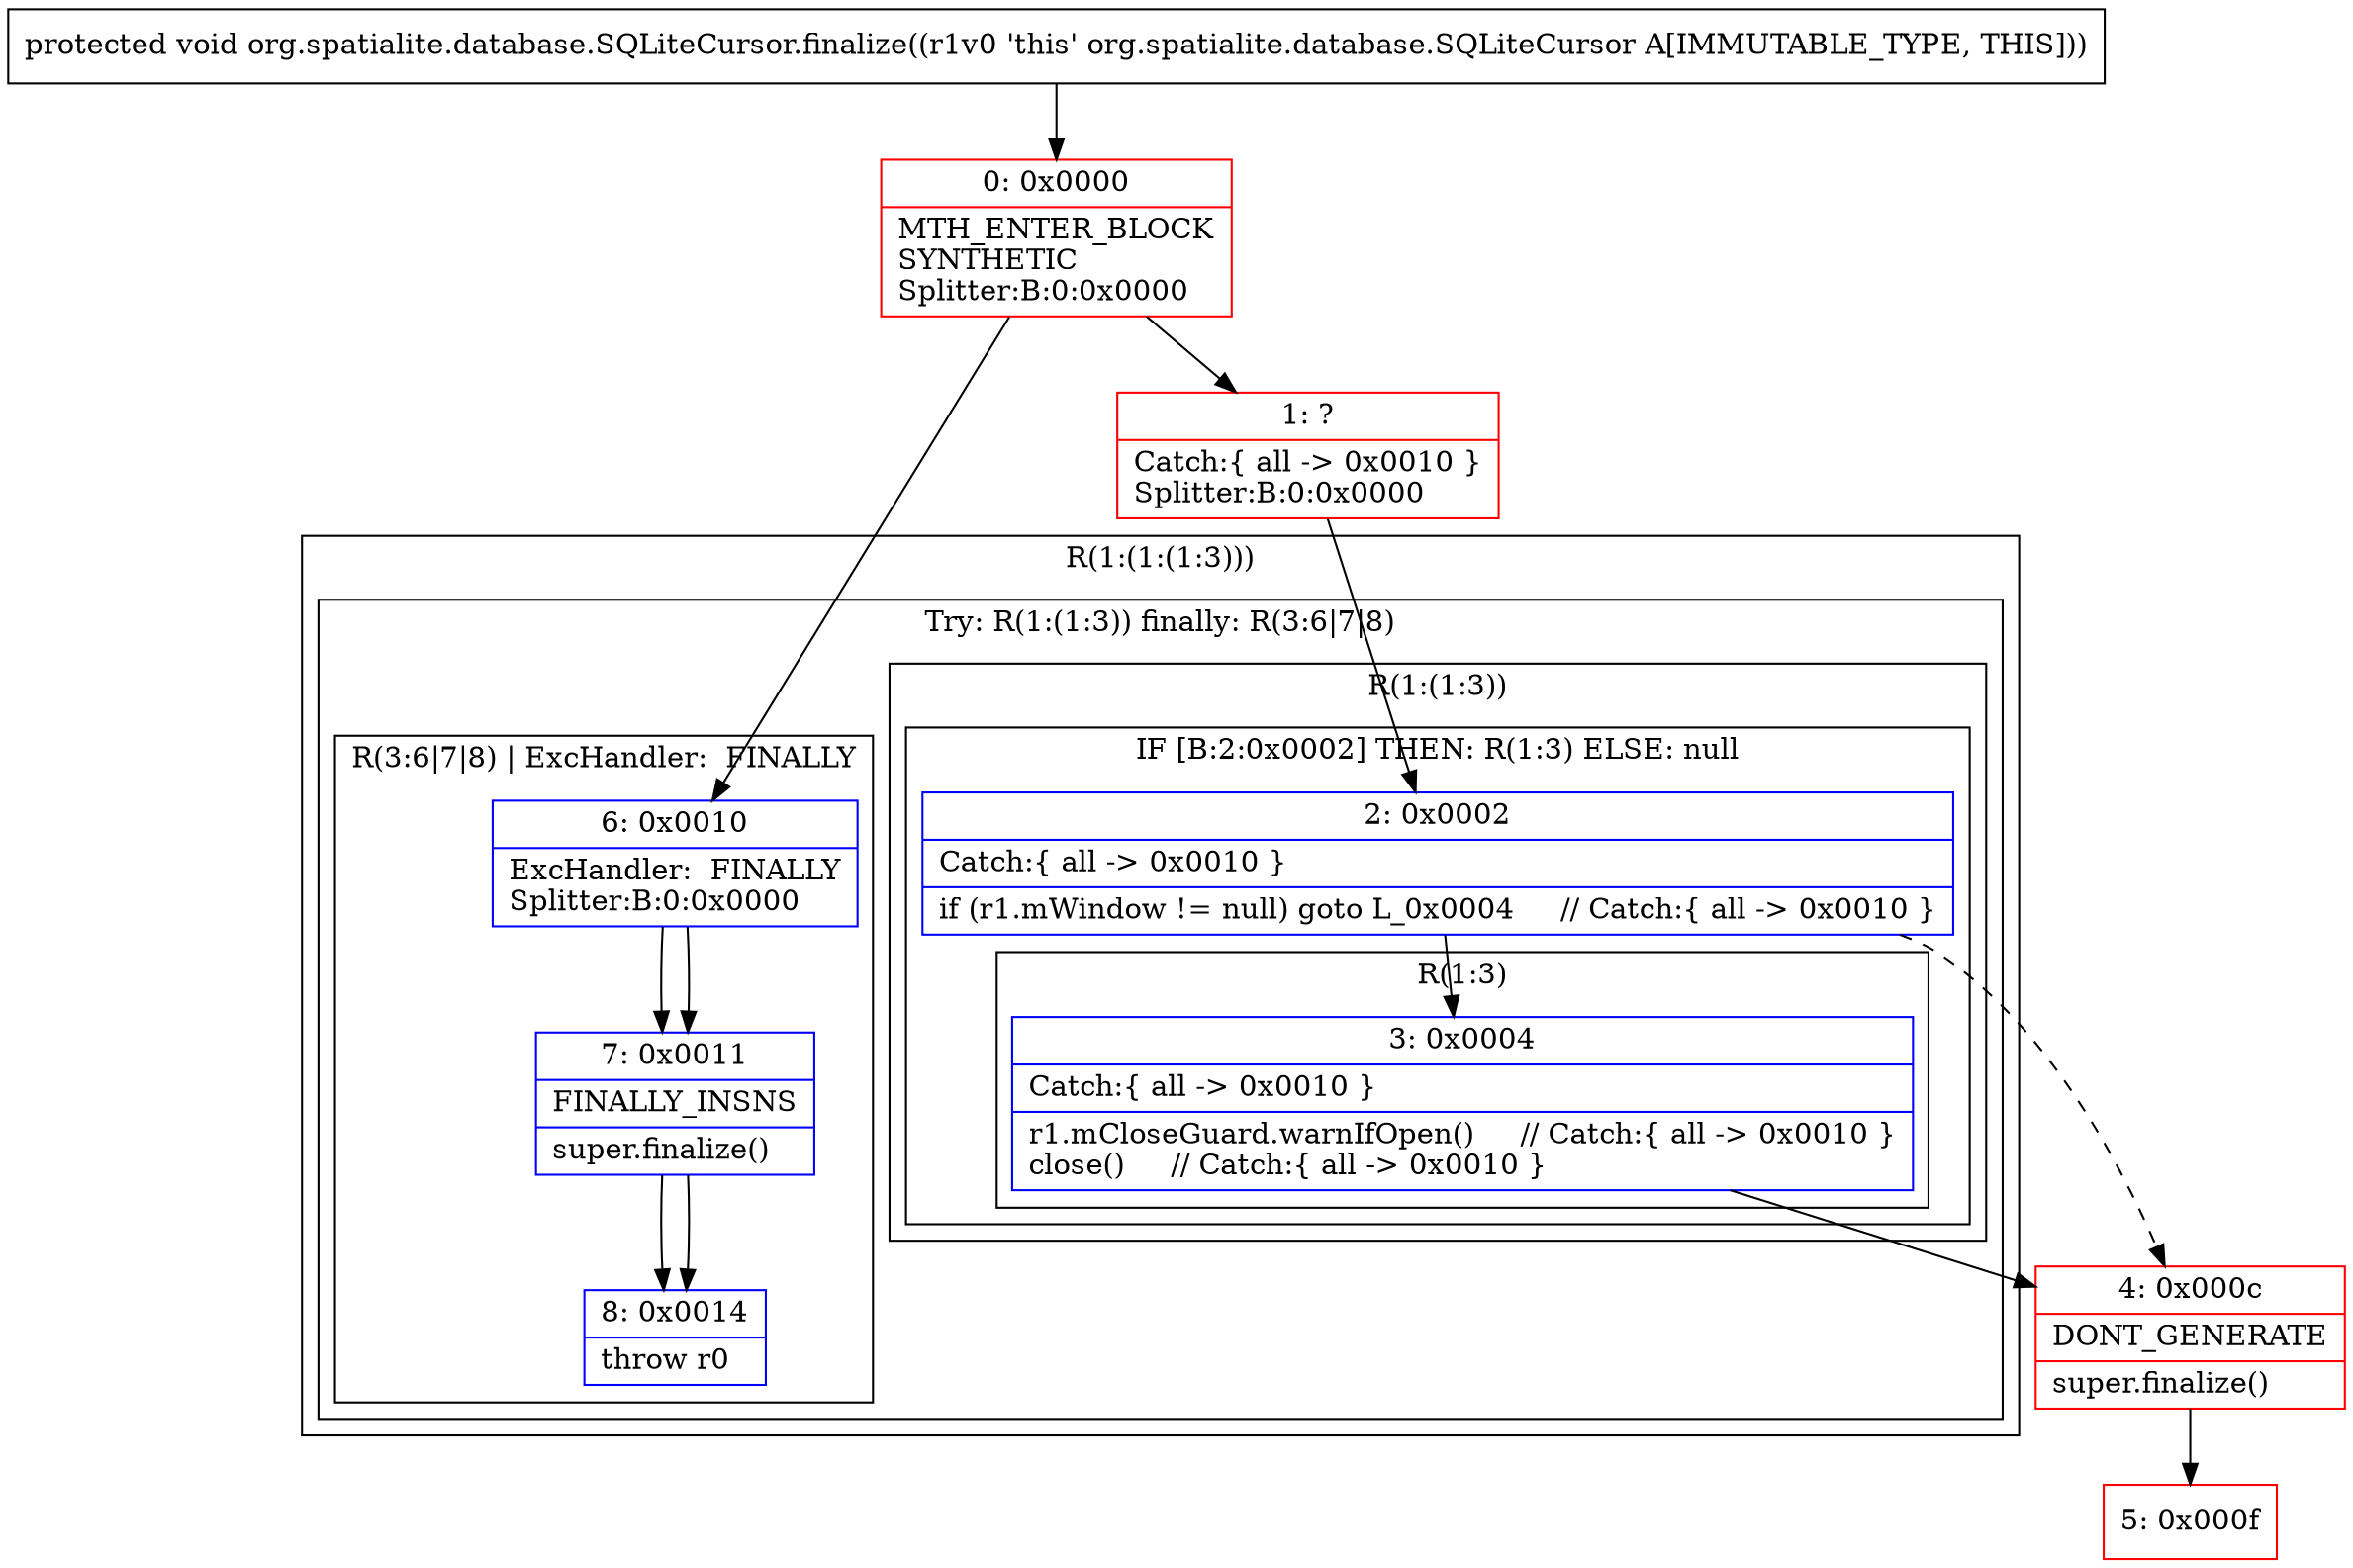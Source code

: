digraph "CFG fororg.spatialite.database.SQLiteCursor.finalize()V" {
subgraph cluster_Region_1873887501 {
label = "R(1:(1:(1:3)))";
node [shape=record,color=blue];
subgraph cluster_TryCatchRegion_45458241 {
label = "Try: R(1:(1:3)) finally: R(3:6|7|8)";
node [shape=record,color=blue];
subgraph cluster_Region_1045408612 {
label = "R(1:(1:3))";
node [shape=record,color=blue];
subgraph cluster_IfRegion_1510076923 {
label = "IF [B:2:0x0002] THEN: R(1:3) ELSE: null";
node [shape=record,color=blue];
Node_2 [shape=record,label="{2\:\ 0x0002|Catch:\{ all \-\> 0x0010 \}\l|if (r1.mWindow != null) goto L_0x0004     \/\/ Catch:\{ all \-\> 0x0010 \}\l}"];
subgraph cluster_Region_1063086751 {
label = "R(1:3)";
node [shape=record,color=blue];
Node_3 [shape=record,label="{3\:\ 0x0004|Catch:\{ all \-\> 0x0010 \}\l|r1.mCloseGuard.warnIfOpen()     \/\/ Catch:\{ all \-\> 0x0010 \}\lclose()     \/\/ Catch:\{ all \-\> 0x0010 \}\l}"];
}
}
}
subgraph cluster_Region_274561438 {
label = "R(3:6|7|8) | ExcHandler:  FINALLY\l";
node [shape=record,color=blue];
Node_6 [shape=record,label="{6\:\ 0x0010|ExcHandler:  FINALLY\lSplitter:B:0:0x0000\l}"];
Node_7 [shape=record,label="{7\:\ 0x0011|FINALLY_INSNS\l|super.finalize()\l}"];
Node_8 [shape=record,label="{8\:\ 0x0014|throw r0\l}"];
}
}
}
subgraph cluster_Region_274561438 {
label = "R(3:6|7|8) | ExcHandler:  FINALLY\l";
node [shape=record,color=blue];
Node_6 [shape=record,label="{6\:\ 0x0010|ExcHandler:  FINALLY\lSplitter:B:0:0x0000\l}"];
Node_7 [shape=record,label="{7\:\ 0x0011|FINALLY_INSNS\l|super.finalize()\l}"];
Node_8 [shape=record,label="{8\:\ 0x0014|throw r0\l}"];
}
Node_0 [shape=record,color=red,label="{0\:\ 0x0000|MTH_ENTER_BLOCK\lSYNTHETIC\lSplitter:B:0:0x0000\l}"];
Node_1 [shape=record,color=red,label="{1\:\ ?|Catch:\{ all \-\> 0x0010 \}\lSplitter:B:0:0x0000\l}"];
Node_4 [shape=record,color=red,label="{4\:\ 0x000c|DONT_GENERATE\l|super.finalize()\l}"];
Node_5 [shape=record,color=red,label="{5\:\ 0x000f}"];
MethodNode[shape=record,label="{protected void org.spatialite.database.SQLiteCursor.finalize((r1v0 'this' org.spatialite.database.SQLiteCursor A[IMMUTABLE_TYPE, THIS])) }"];
MethodNode -> Node_0;
Node_2 -> Node_3;
Node_2 -> Node_4[style=dashed];
Node_3 -> Node_4;
Node_6 -> Node_7;
Node_7 -> Node_8;
Node_6 -> Node_7;
Node_7 -> Node_8;
Node_0 -> Node_1;
Node_0 -> Node_6;
Node_1 -> Node_2;
Node_4 -> Node_5;
}

